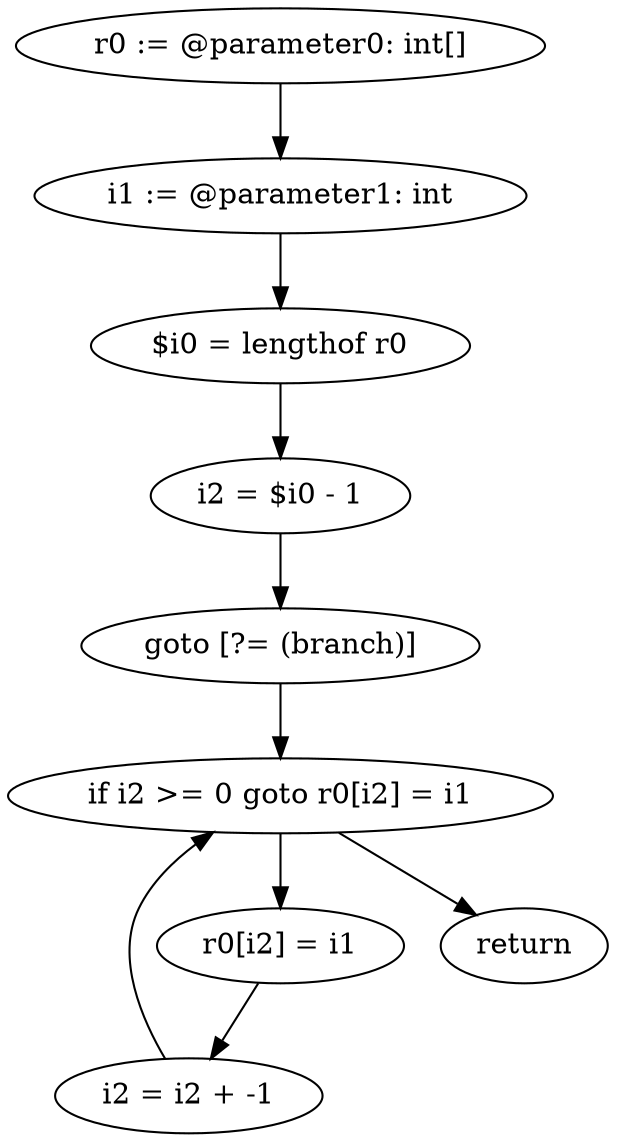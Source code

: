 digraph "unitGraph" {
    "r0 := @parameter0: int[]"
    "i1 := @parameter1: int"
    "$i0 = lengthof r0"
    "i2 = $i0 - 1"
    "goto [?= (branch)]"
    "r0[i2] = i1"
    "i2 = i2 + -1"
    "if i2 >= 0 goto r0[i2] = i1"
    "return"
    "r0 := @parameter0: int[]"->"i1 := @parameter1: int";
    "i1 := @parameter1: int"->"$i0 = lengthof r0";
    "$i0 = lengthof r0"->"i2 = $i0 - 1";
    "i2 = $i0 - 1"->"goto [?= (branch)]";
    "goto [?= (branch)]"->"if i2 >= 0 goto r0[i2] = i1";
    "r0[i2] = i1"->"i2 = i2 + -1";
    "i2 = i2 + -1"->"if i2 >= 0 goto r0[i2] = i1";
    "if i2 >= 0 goto r0[i2] = i1"->"return";
    "if i2 >= 0 goto r0[i2] = i1"->"r0[i2] = i1";
}

